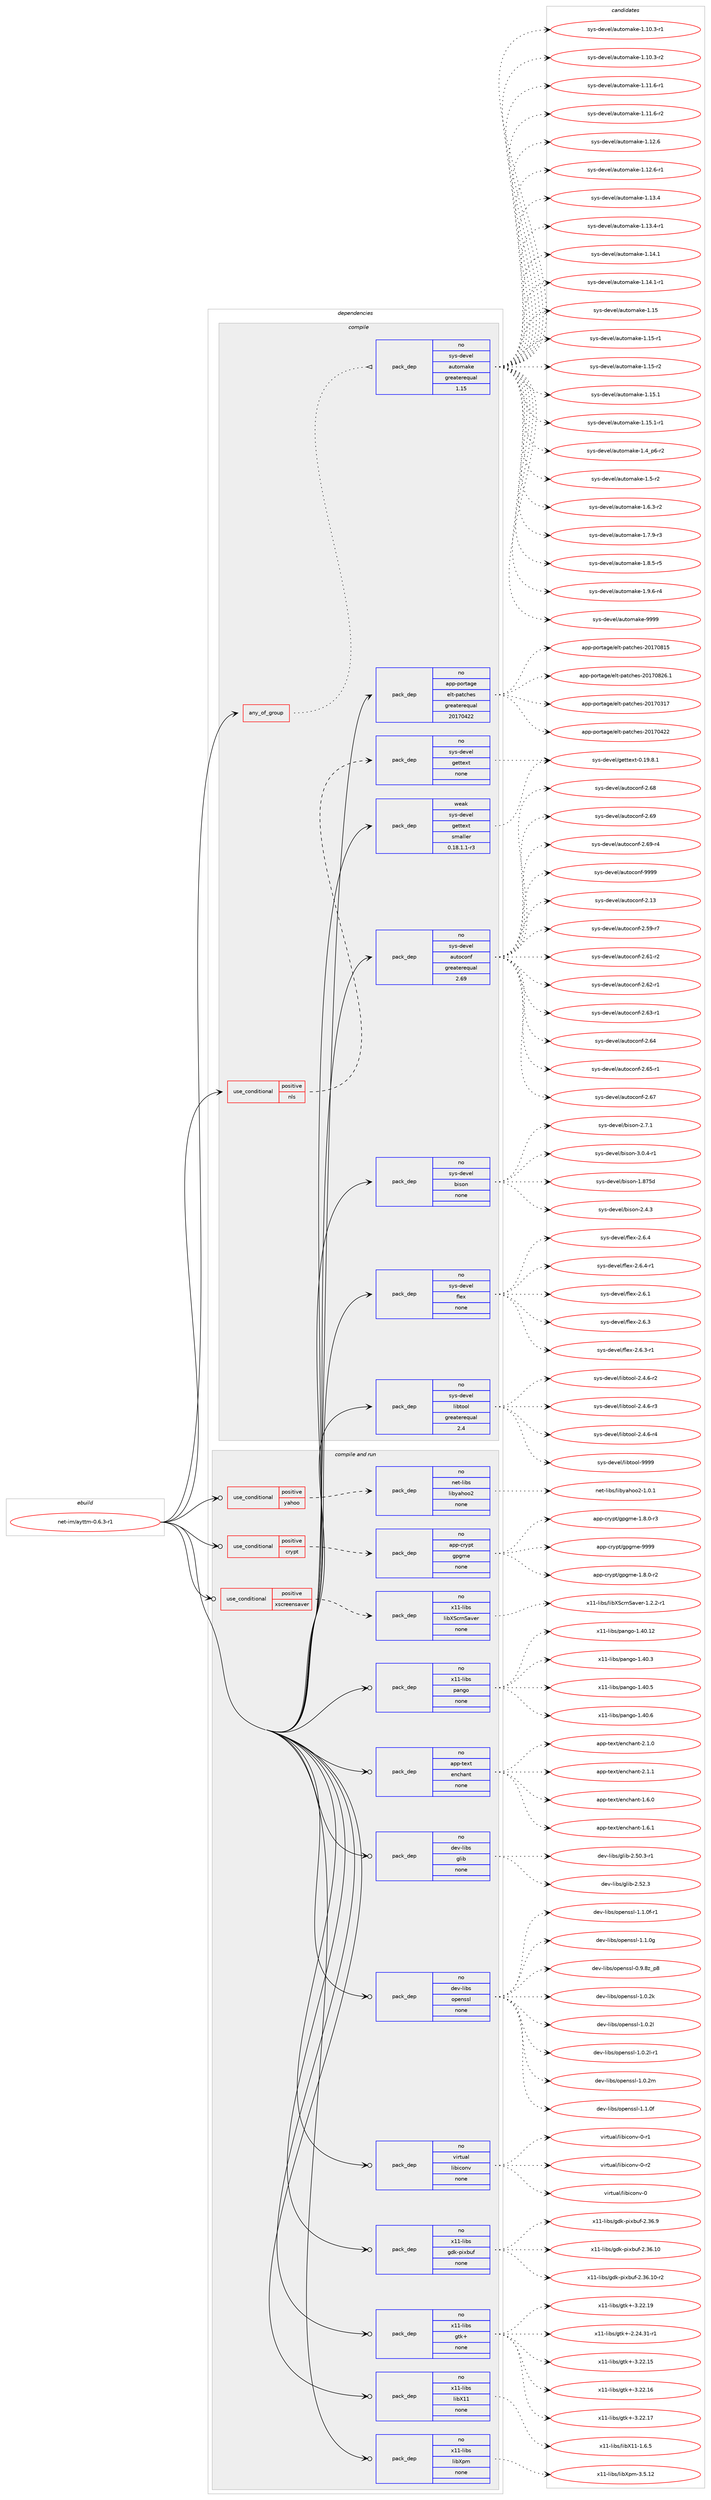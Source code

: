 digraph prolog {

# *************
# Graph options
# *************

newrank=true;
concentrate=true;
compound=true;
graph [rankdir=LR,fontname=Helvetica,fontsize=10,ranksep=1.5];#, ranksep=2.5, nodesep=0.2];
edge  [arrowhead=vee];
node  [fontname=Helvetica,fontsize=10];

# **********
# The ebuild
# **********

subgraph cluster_leftcol {
color=gray;
rank=same;
label=<<i>ebuild</i>>;
id [label="net-im/ayttm-0.6.3-r1", color=red, width=4, href="../net-im/ayttm-0.6.3-r1.svg"];
}

# ****************
# The dependencies
# ****************

subgraph cluster_midcol {
color=gray;
label=<<i>dependencies</i>>;
subgraph cluster_compile {
fillcolor="#eeeeee";
style=filled;
label=<<i>compile</i>>;
subgraph any6635 {
dependency411499 [label=<<TABLE BORDER="0" CELLBORDER="1" CELLSPACING="0" CELLPADDING="4"><TR><TD CELLPADDING="10">any_of_group</TD></TR></TABLE>>, shape=none, color=red];subgraph pack302832 {
dependency411500 [label=<<TABLE BORDER="0" CELLBORDER="1" CELLSPACING="0" CELLPADDING="4" WIDTH="220"><TR><TD ROWSPAN="6" CELLPADDING="30">pack_dep</TD></TR><TR><TD WIDTH="110">no</TD></TR><TR><TD>sys-devel</TD></TR><TR><TD>automake</TD></TR><TR><TD>greaterequal</TD></TR><TR><TD>1.15</TD></TR></TABLE>>, shape=none, color=blue];
}
dependency411499:e -> dependency411500:w [weight=20,style="dotted",arrowhead="oinv"];
}
id:e -> dependency411499:w [weight=20,style="solid",arrowhead="vee"];
subgraph cond101844 {
dependency411501 [label=<<TABLE BORDER="0" CELLBORDER="1" CELLSPACING="0" CELLPADDING="4"><TR><TD ROWSPAN="3" CELLPADDING="10">use_conditional</TD></TR><TR><TD>positive</TD></TR><TR><TD>nls</TD></TR></TABLE>>, shape=none, color=red];
subgraph pack302833 {
dependency411502 [label=<<TABLE BORDER="0" CELLBORDER="1" CELLSPACING="0" CELLPADDING="4" WIDTH="220"><TR><TD ROWSPAN="6" CELLPADDING="30">pack_dep</TD></TR><TR><TD WIDTH="110">no</TD></TR><TR><TD>sys-devel</TD></TR><TR><TD>gettext</TD></TR><TR><TD>none</TD></TR><TR><TD></TD></TR></TABLE>>, shape=none, color=blue];
}
dependency411501:e -> dependency411502:w [weight=20,style="dashed",arrowhead="vee"];
}
id:e -> dependency411501:w [weight=20,style="solid",arrowhead="vee"];
subgraph pack302834 {
dependency411503 [label=<<TABLE BORDER="0" CELLBORDER="1" CELLSPACING="0" CELLPADDING="4" WIDTH="220"><TR><TD ROWSPAN="6" CELLPADDING="30">pack_dep</TD></TR><TR><TD WIDTH="110">no</TD></TR><TR><TD>app-portage</TD></TR><TR><TD>elt-patches</TD></TR><TR><TD>greaterequal</TD></TR><TR><TD>20170422</TD></TR></TABLE>>, shape=none, color=blue];
}
id:e -> dependency411503:w [weight=20,style="solid",arrowhead="vee"];
subgraph pack302835 {
dependency411504 [label=<<TABLE BORDER="0" CELLBORDER="1" CELLSPACING="0" CELLPADDING="4" WIDTH="220"><TR><TD ROWSPAN="6" CELLPADDING="30">pack_dep</TD></TR><TR><TD WIDTH="110">no</TD></TR><TR><TD>sys-devel</TD></TR><TR><TD>autoconf</TD></TR><TR><TD>greaterequal</TD></TR><TR><TD>2.69</TD></TR></TABLE>>, shape=none, color=blue];
}
id:e -> dependency411504:w [weight=20,style="solid",arrowhead="vee"];
subgraph pack302836 {
dependency411505 [label=<<TABLE BORDER="0" CELLBORDER="1" CELLSPACING="0" CELLPADDING="4" WIDTH="220"><TR><TD ROWSPAN="6" CELLPADDING="30">pack_dep</TD></TR><TR><TD WIDTH="110">no</TD></TR><TR><TD>sys-devel</TD></TR><TR><TD>bison</TD></TR><TR><TD>none</TD></TR><TR><TD></TD></TR></TABLE>>, shape=none, color=blue];
}
id:e -> dependency411505:w [weight=20,style="solid",arrowhead="vee"];
subgraph pack302837 {
dependency411506 [label=<<TABLE BORDER="0" CELLBORDER="1" CELLSPACING="0" CELLPADDING="4" WIDTH="220"><TR><TD ROWSPAN="6" CELLPADDING="30">pack_dep</TD></TR><TR><TD WIDTH="110">no</TD></TR><TR><TD>sys-devel</TD></TR><TR><TD>flex</TD></TR><TR><TD>none</TD></TR><TR><TD></TD></TR></TABLE>>, shape=none, color=blue];
}
id:e -> dependency411506:w [weight=20,style="solid",arrowhead="vee"];
subgraph pack302838 {
dependency411507 [label=<<TABLE BORDER="0" CELLBORDER="1" CELLSPACING="0" CELLPADDING="4" WIDTH="220"><TR><TD ROWSPAN="6" CELLPADDING="30">pack_dep</TD></TR><TR><TD WIDTH="110">no</TD></TR><TR><TD>sys-devel</TD></TR><TR><TD>libtool</TD></TR><TR><TD>greaterequal</TD></TR><TR><TD>2.4</TD></TR></TABLE>>, shape=none, color=blue];
}
id:e -> dependency411507:w [weight=20,style="solid",arrowhead="vee"];
subgraph pack302839 {
dependency411508 [label=<<TABLE BORDER="0" CELLBORDER="1" CELLSPACING="0" CELLPADDING="4" WIDTH="220"><TR><TD ROWSPAN="6" CELLPADDING="30">pack_dep</TD></TR><TR><TD WIDTH="110">weak</TD></TR><TR><TD>sys-devel</TD></TR><TR><TD>gettext</TD></TR><TR><TD>smaller</TD></TR><TR><TD>0.18.1.1-r3</TD></TR></TABLE>>, shape=none, color=blue];
}
id:e -> dependency411508:w [weight=20,style="solid",arrowhead="vee"];
}
subgraph cluster_compileandrun {
fillcolor="#eeeeee";
style=filled;
label=<<i>compile and run</i>>;
subgraph cond101845 {
dependency411509 [label=<<TABLE BORDER="0" CELLBORDER="1" CELLSPACING="0" CELLPADDING="4"><TR><TD ROWSPAN="3" CELLPADDING="10">use_conditional</TD></TR><TR><TD>positive</TD></TR><TR><TD>crypt</TD></TR></TABLE>>, shape=none, color=red];
subgraph pack302840 {
dependency411510 [label=<<TABLE BORDER="0" CELLBORDER="1" CELLSPACING="0" CELLPADDING="4" WIDTH="220"><TR><TD ROWSPAN="6" CELLPADDING="30">pack_dep</TD></TR><TR><TD WIDTH="110">no</TD></TR><TR><TD>app-crypt</TD></TR><TR><TD>gpgme</TD></TR><TR><TD>none</TD></TR><TR><TD></TD></TR></TABLE>>, shape=none, color=blue];
}
dependency411509:e -> dependency411510:w [weight=20,style="dashed",arrowhead="vee"];
}
id:e -> dependency411509:w [weight=20,style="solid",arrowhead="odotvee"];
subgraph cond101846 {
dependency411511 [label=<<TABLE BORDER="0" CELLBORDER="1" CELLSPACING="0" CELLPADDING="4"><TR><TD ROWSPAN="3" CELLPADDING="10">use_conditional</TD></TR><TR><TD>positive</TD></TR><TR><TD>xscreensaver</TD></TR></TABLE>>, shape=none, color=red];
subgraph pack302841 {
dependency411512 [label=<<TABLE BORDER="0" CELLBORDER="1" CELLSPACING="0" CELLPADDING="4" WIDTH="220"><TR><TD ROWSPAN="6" CELLPADDING="30">pack_dep</TD></TR><TR><TD WIDTH="110">no</TD></TR><TR><TD>x11-libs</TD></TR><TR><TD>libXScrnSaver</TD></TR><TR><TD>none</TD></TR><TR><TD></TD></TR></TABLE>>, shape=none, color=blue];
}
dependency411511:e -> dependency411512:w [weight=20,style="dashed",arrowhead="vee"];
}
id:e -> dependency411511:w [weight=20,style="solid",arrowhead="odotvee"];
subgraph cond101847 {
dependency411513 [label=<<TABLE BORDER="0" CELLBORDER="1" CELLSPACING="0" CELLPADDING="4"><TR><TD ROWSPAN="3" CELLPADDING="10">use_conditional</TD></TR><TR><TD>positive</TD></TR><TR><TD>yahoo</TD></TR></TABLE>>, shape=none, color=red];
subgraph pack302842 {
dependency411514 [label=<<TABLE BORDER="0" CELLBORDER="1" CELLSPACING="0" CELLPADDING="4" WIDTH="220"><TR><TD ROWSPAN="6" CELLPADDING="30">pack_dep</TD></TR><TR><TD WIDTH="110">no</TD></TR><TR><TD>net-libs</TD></TR><TR><TD>libyahoo2</TD></TR><TR><TD>none</TD></TR><TR><TD></TD></TR></TABLE>>, shape=none, color=blue];
}
dependency411513:e -> dependency411514:w [weight=20,style="dashed",arrowhead="vee"];
}
id:e -> dependency411513:w [weight=20,style="solid",arrowhead="odotvee"];
subgraph pack302843 {
dependency411515 [label=<<TABLE BORDER="0" CELLBORDER="1" CELLSPACING="0" CELLPADDING="4" WIDTH="220"><TR><TD ROWSPAN="6" CELLPADDING="30">pack_dep</TD></TR><TR><TD WIDTH="110">no</TD></TR><TR><TD>app-text</TD></TR><TR><TD>enchant</TD></TR><TR><TD>none</TD></TR><TR><TD></TD></TR></TABLE>>, shape=none, color=blue];
}
id:e -> dependency411515:w [weight=20,style="solid",arrowhead="odotvee"];
subgraph pack302844 {
dependency411516 [label=<<TABLE BORDER="0" CELLBORDER="1" CELLSPACING="0" CELLPADDING="4" WIDTH="220"><TR><TD ROWSPAN="6" CELLPADDING="30">pack_dep</TD></TR><TR><TD WIDTH="110">no</TD></TR><TR><TD>dev-libs</TD></TR><TR><TD>glib</TD></TR><TR><TD>none</TD></TR><TR><TD></TD></TR></TABLE>>, shape=none, color=blue];
}
id:e -> dependency411516:w [weight=20,style="solid",arrowhead="odotvee"];
subgraph pack302845 {
dependency411517 [label=<<TABLE BORDER="0" CELLBORDER="1" CELLSPACING="0" CELLPADDING="4" WIDTH="220"><TR><TD ROWSPAN="6" CELLPADDING="30">pack_dep</TD></TR><TR><TD WIDTH="110">no</TD></TR><TR><TD>dev-libs</TD></TR><TR><TD>openssl</TD></TR><TR><TD>none</TD></TR><TR><TD></TD></TR></TABLE>>, shape=none, color=blue];
}
id:e -> dependency411517:w [weight=20,style="solid",arrowhead="odotvee"];
subgraph pack302846 {
dependency411518 [label=<<TABLE BORDER="0" CELLBORDER="1" CELLSPACING="0" CELLPADDING="4" WIDTH="220"><TR><TD ROWSPAN="6" CELLPADDING="30">pack_dep</TD></TR><TR><TD WIDTH="110">no</TD></TR><TR><TD>virtual</TD></TR><TR><TD>libiconv</TD></TR><TR><TD>none</TD></TR><TR><TD></TD></TR></TABLE>>, shape=none, color=blue];
}
id:e -> dependency411518:w [weight=20,style="solid",arrowhead="odotvee"];
subgraph pack302847 {
dependency411519 [label=<<TABLE BORDER="0" CELLBORDER="1" CELLSPACING="0" CELLPADDING="4" WIDTH="220"><TR><TD ROWSPAN="6" CELLPADDING="30">pack_dep</TD></TR><TR><TD WIDTH="110">no</TD></TR><TR><TD>x11-libs</TD></TR><TR><TD>gdk-pixbuf</TD></TR><TR><TD>none</TD></TR><TR><TD></TD></TR></TABLE>>, shape=none, color=blue];
}
id:e -> dependency411519:w [weight=20,style="solid",arrowhead="odotvee"];
subgraph pack302848 {
dependency411520 [label=<<TABLE BORDER="0" CELLBORDER="1" CELLSPACING="0" CELLPADDING="4" WIDTH="220"><TR><TD ROWSPAN="6" CELLPADDING="30">pack_dep</TD></TR><TR><TD WIDTH="110">no</TD></TR><TR><TD>x11-libs</TD></TR><TR><TD>gtk+</TD></TR><TR><TD>none</TD></TR><TR><TD></TD></TR></TABLE>>, shape=none, color=blue];
}
id:e -> dependency411520:w [weight=20,style="solid",arrowhead="odotvee"];
subgraph pack302849 {
dependency411521 [label=<<TABLE BORDER="0" CELLBORDER="1" CELLSPACING="0" CELLPADDING="4" WIDTH="220"><TR><TD ROWSPAN="6" CELLPADDING="30">pack_dep</TD></TR><TR><TD WIDTH="110">no</TD></TR><TR><TD>x11-libs</TD></TR><TR><TD>libX11</TD></TR><TR><TD>none</TD></TR><TR><TD></TD></TR></TABLE>>, shape=none, color=blue];
}
id:e -> dependency411521:w [weight=20,style="solid",arrowhead="odotvee"];
subgraph pack302850 {
dependency411522 [label=<<TABLE BORDER="0" CELLBORDER="1" CELLSPACING="0" CELLPADDING="4" WIDTH="220"><TR><TD ROWSPAN="6" CELLPADDING="30">pack_dep</TD></TR><TR><TD WIDTH="110">no</TD></TR><TR><TD>x11-libs</TD></TR><TR><TD>libXpm</TD></TR><TR><TD>none</TD></TR><TR><TD></TD></TR></TABLE>>, shape=none, color=blue];
}
id:e -> dependency411522:w [weight=20,style="solid",arrowhead="odotvee"];
subgraph pack302851 {
dependency411523 [label=<<TABLE BORDER="0" CELLBORDER="1" CELLSPACING="0" CELLPADDING="4" WIDTH="220"><TR><TD ROWSPAN="6" CELLPADDING="30">pack_dep</TD></TR><TR><TD WIDTH="110">no</TD></TR><TR><TD>x11-libs</TD></TR><TR><TD>pango</TD></TR><TR><TD>none</TD></TR><TR><TD></TD></TR></TABLE>>, shape=none, color=blue];
}
id:e -> dependency411523:w [weight=20,style="solid",arrowhead="odotvee"];
}
subgraph cluster_run {
fillcolor="#eeeeee";
style=filled;
label=<<i>run</i>>;
}
}

# **************
# The candidates
# **************

subgraph cluster_choices {
rank=same;
color=gray;
label=<<i>candidates</i>>;

subgraph choice302832 {
color=black;
nodesep=1;
choice11512111545100101118101108479711711611110997107101454946494846514511449 [label="sys-devel/automake-1.10.3-r1", color=red, width=4,href="../sys-devel/automake-1.10.3-r1.svg"];
choice11512111545100101118101108479711711611110997107101454946494846514511450 [label="sys-devel/automake-1.10.3-r2", color=red, width=4,href="../sys-devel/automake-1.10.3-r2.svg"];
choice11512111545100101118101108479711711611110997107101454946494946544511449 [label="sys-devel/automake-1.11.6-r1", color=red, width=4,href="../sys-devel/automake-1.11.6-r1.svg"];
choice11512111545100101118101108479711711611110997107101454946494946544511450 [label="sys-devel/automake-1.11.6-r2", color=red, width=4,href="../sys-devel/automake-1.11.6-r2.svg"];
choice1151211154510010111810110847971171161111099710710145494649504654 [label="sys-devel/automake-1.12.6", color=red, width=4,href="../sys-devel/automake-1.12.6.svg"];
choice11512111545100101118101108479711711611110997107101454946495046544511449 [label="sys-devel/automake-1.12.6-r1", color=red, width=4,href="../sys-devel/automake-1.12.6-r1.svg"];
choice1151211154510010111810110847971171161111099710710145494649514652 [label="sys-devel/automake-1.13.4", color=red, width=4,href="../sys-devel/automake-1.13.4.svg"];
choice11512111545100101118101108479711711611110997107101454946495146524511449 [label="sys-devel/automake-1.13.4-r1", color=red, width=4,href="../sys-devel/automake-1.13.4-r1.svg"];
choice1151211154510010111810110847971171161111099710710145494649524649 [label="sys-devel/automake-1.14.1", color=red, width=4,href="../sys-devel/automake-1.14.1.svg"];
choice11512111545100101118101108479711711611110997107101454946495246494511449 [label="sys-devel/automake-1.14.1-r1", color=red, width=4,href="../sys-devel/automake-1.14.1-r1.svg"];
choice115121115451001011181011084797117116111109971071014549464953 [label="sys-devel/automake-1.15", color=red, width=4,href="../sys-devel/automake-1.15.svg"];
choice1151211154510010111810110847971171161111099710710145494649534511449 [label="sys-devel/automake-1.15-r1", color=red, width=4,href="../sys-devel/automake-1.15-r1.svg"];
choice1151211154510010111810110847971171161111099710710145494649534511450 [label="sys-devel/automake-1.15-r2", color=red, width=4,href="../sys-devel/automake-1.15-r2.svg"];
choice1151211154510010111810110847971171161111099710710145494649534649 [label="sys-devel/automake-1.15.1", color=red, width=4,href="../sys-devel/automake-1.15.1.svg"];
choice11512111545100101118101108479711711611110997107101454946495346494511449 [label="sys-devel/automake-1.15.1-r1", color=red, width=4,href="../sys-devel/automake-1.15.1-r1.svg"];
choice115121115451001011181011084797117116111109971071014549465295112544511450 [label="sys-devel/automake-1.4_p6-r2", color=red, width=4,href="../sys-devel/automake-1.4_p6-r2.svg"];
choice11512111545100101118101108479711711611110997107101454946534511450 [label="sys-devel/automake-1.5-r2", color=red, width=4,href="../sys-devel/automake-1.5-r2.svg"];
choice115121115451001011181011084797117116111109971071014549465446514511450 [label="sys-devel/automake-1.6.3-r2", color=red, width=4,href="../sys-devel/automake-1.6.3-r2.svg"];
choice115121115451001011181011084797117116111109971071014549465546574511451 [label="sys-devel/automake-1.7.9-r3", color=red, width=4,href="../sys-devel/automake-1.7.9-r3.svg"];
choice115121115451001011181011084797117116111109971071014549465646534511453 [label="sys-devel/automake-1.8.5-r5", color=red, width=4,href="../sys-devel/automake-1.8.5-r5.svg"];
choice115121115451001011181011084797117116111109971071014549465746544511452 [label="sys-devel/automake-1.9.6-r4", color=red, width=4,href="../sys-devel/automake-1.9.6-r4.svg"];
choice115121115451001011181011084797117116111109971071014557575757 [label="sys-devel/automake-9999", color=red, width=4,href="../sys-devel/automake-9999.svg"];
dependency411500:e -> choice11512111545100101118101108479711711611110997107101454946494846514511449:w [style=dotted,weight="100"];
dependency411500:e -> choice11512111545100101118101108479711711611110997107101454946494846514511450:w [style=dotted,weight="100"];
dependency411500:e -> choice11512111545100101118101108479711711611110997107101454946494946544511449:w [style=dotted,weight="100"];
dependency411500:e -> choice11512111545100101118101108479711711611110997107101454946494946544511450:w [style=dotted,weight="100"];
dependency411500:e -> choice1151211154510010111810110847971171161111099710710145494649504654:w [style=dotted,weight="100"];
dependency411500:e -> choice11512111545100101118101108479711711611110997107101454946495046544511449:w [style=dotted,weight="100"];
dependency411500:e -> choice1151211154510010111810110847971171161111099710710145494649514652:w [style=dotted,weight="100"];
dependency411500:e -> choice11512111545100101118101108479711711611110997107101454946495146524511449:w [style=dotted,weight="100"];
dependency411500:e -> choice1151211154510010111810110847971171161111099710710145494649524649:w [style=dotted,weight="100"];
dependency411500:e -> choice11512111545100101118101108479711711611110997107101454946495246494511449:w [style=dotted,weight="100"];
dependency411500:e -> choice115121115451001011181011084797117116111109971071014549464953:w [style=dotted,weight="100"];
dependency411500:e -> choice1151211154510010111810110847971171161111099710710145494649534511449:w [style=dotted,weight="100"];
dependency411500:e -> choice1151211154510010111810110847971171161111099710710145494649534511450:w [style=dotted,weight="100"];
dependency411500:e -> choice1151211154510010111810110847971171161111099710710145494649534649:w [style=dotted,weight="100"];
dependency411500:e -> choice11512111545100101118101108479711711611110997107101454946495346494511449:w [style=dotted,weight="100"];
dependency411500:e -> choice115121115451001011181011084797117116111109971071014549465295112544511450:w [style=dotted,weight="100"];
dependency411500:e -> choice11512111545100101118101108479711711611110997107101454946534511450:w [style=dotted,weight="100"];
dependency411500:e -> choice115121115451001011181011084797117116111109971071014549465446514511450:w [style=dotted,weight="100"];
dependency411500:e -> choice115121115451001011181011084797117116111109971071014549465546574511451:w [style=dotted,weight="100"];
dependency411500:e -> choice115121115451001011181011084797117116111109971071014549465646534511453:w [style=dotted,weight="100"];
dependency411500:e -> choice115121115451001011181011084797117116111109971071014549465746544511452:w [style=dotted,weight="100"];
dependency411500:e -> choice115121115451001011181011084797117116111109971071014557575757:w [style=dotted,weight="100"];
}
subgraph choice302833 {
color=black;
nodesep=1;
choice1151211154510010111810110847103101116116101120116454846495746564649 [label="sys-devel/gettext-0.19.8.1", color=red, width=4,href="../sys-devel/gettext-0.19.8.1.svg"];
dependency411502:e -> choice1151211154510010111810110847103101116116101120116454846495746564649:w [style=dotted,weight="100"];
}
subgraph choice302834 {
color=black;
nodesep=1;
choice97112112451121111141169710310147101108116451129711699104101115455048495548514955 [label="app-portage/elt-patches-20170317", color=red, width=4,href="../app-portage/elt-patches-20170317.svg"];
choice97112112451121111141169710310147101108116451129711699104101115455048495548525050 [label="app-portage/elt-patches-20170422", color=red, width=4,href="../app-portage/elt-patches-20170422.svg"];
choice97112112451121111141169710310147101108116451129711699104101115455048495548564953 [label="app-portage/elt-patches-20170815", color=red, width=4,href="../app-portage/elt-patches-20170815.svg"];
choice971121124511211111411697103101471011081164511297116991041011154550484955485650544649 [label="app-portage/elt-patches-20170826.1", color=red, width=4,href="../app-portage/elt-patches-20170826.1.svg"];
dependency411503:e -> choice97112112451121111141169710310147101108116451129711699104101115455048495548514955:w [style=dotted,weight="100"];
dependency411503:e -> choice97112112451121111141169710310147101108116451129711699104101115455048495548525050:w [style=dotted,weight="100"];
dependency411503:e -> choice97112112451121111141169710310147101108116451129711699104101115455048495548564953:w [style=dotted,weight="100"];
dependency411503:e -> choice971121124511211111411697103101471011081164511297116991041011154550484955485650544649:w [style=dotted,weight="100"];
}
subgraph choice302835 {
color=black;
nodesep=1;
choice115121115451001011181011084797117116111991111101024550464951 [label="sys-devel/autoconf-2.13", color=red, width=4,href="../sys-devel/autoconf-2.13.svg"];
choice1151211154510010111810110847971171161119911111010245504653574511455 [label="sys-devel/autoconf-2.59-r7", color=red, width=4,href="../sys-devel/autoconf-2.59-r7.svg"];
choice1151211154510010111810110847971171161119911111010245504654494511450 [label="sys-devel/autoconf-2.61-r2", color=red, width=4,href="../sys-devel/autoconf-2.61-r2.svg"];
choice1151211154510010111810110847971171161119911111010245504654504511449 [label="sys-devel/autoconf-2.62-r1", color=red, width=4,href="../sys-devel/autoconf-2.62-r1.svg"];
choice1151211154510010111810110847971171161119911111010245504654514511449 [label="sys-devel/autoconf-2.63-r1", color=red, width=4,href="../sys-devel/autoconf-2.63-r1.svg"];
choice115121115451001011181011084797117116111991111101024550465452 [label="sys-devel/autoconf-2.64", color=red, width=4,href="../sys-devel/autoconf-2.64.svg"];
choice1151211154510010111810110847971171161119911111010245504654534511449 [label="sys-devel/autoconf-2.65-r1", color=red, width=4,href="../sys-devel/autoconf-2.65-r1.svg"];
choice115121115451001011181011084797117116111991111101024550465455 [label="sys-devel/autoconf-2.67", color=red, width=4,href="../sys-devel/autoconf-2.67.svg"];
choice115121115451001011181011084797117116111991111101024550465456 [label="sys-devel/autoconf-2.68", color=red, width=4,href="../sys-devel/autoconf-2.68.svg"];
choice115121115451001011181011084797117116111991111101024550465457 [label="sys-devel/autoconf-2.69", color=red, width=4,href="../sys-devel/autoconf-2.69.svg"];
choice1151211154510010111810110847971171161119911111010245504654574511452 [label="sys-devel/autoconf-2.69-r4", color=red, width=4,href="../sys-devel/autoconf-2.69-r4.svg"];
choice115121115451001011181011084797117116111991111101024557575757 [label="sys-devel/autoconf-9999", color=red, width=4,href="../sys-devel/autoconf-9999.svg"];
dependency411504:e -> choice115121115451001011181011084797117116111991111101024550464951:w [style=dotted,weight="100"];
dependency411504:e -> choice1151211154510010111810110847971171161119911111010245504653574511455:w [style=dotted,weight="100"];
dependency411504:e -> choice1151211154510010111810110847971171161119911111010245504654494511450:w [style=dotted,weight="100"];
dependency411504:e -> choice1151211154510010111810110847971171161119911111010245504654504511449:w [style=dotted,weight="100"];
dependency411504:e -> choice1151211154510010111810110847971171161119911111010245504654514511449:w [style=dotted,weight="100"];
dependency411504:e -> choice115121115451001011181011084797117116111991111101024550465452:w [style=dotted,weight="100"];
dependency411504:e -> choice1151211154510010111810110847971171161119911111010245504654534511449:w [style=dotted,weight="100"];
dependency411504:e -> choice115121115451001011181011084797117116111991111101024550465455:w [style=dotted,weight="100"];
dependency411504:e -> choice115121115451001011181011084797117116111991111101024550465456:w [style=dotted,weight="100"];
dependency411504:e -> choice115121115451001011181011084797117116111991111101024550465457:w [style=dotted,weight="100"];
dependency411504:e -> choice1151211154510010111810110847971171161119911111010245504654574511452:w [style=dotted,weight="100"];
dependency411504:e -> choice115121115451001011181011084797117116111991111101024557575757:w [style=dotted,weight="100"];
}
subgraph choice302836 {
color=black;
nodesep=1;
choice115121115451001011181011084798105115111110454946565553100 [label="sys-devel/bison-1.875d", color=red, width=4,href="../sys-devel/bison-1.875d.svg"];
choice115121115451001011181011084798105115111110455046524651 [label="sys-devel/bison-2.4.3", color=red, width=4,href="../sys-devel/bison-2.4.3.svg"];
choice115121115451001011181011084798105115111110455046554649 [label="sys-devel/bison-2.7.1", color=red, width=4,href="../sys-devel/bison-2.7.1.svg"];
choice1151211154510010111810110847981051151111104551464846524511449 [label="sys-devel/bison-3.0.4-r1", color=red, width=4,href="../sys-devel/bison-3.0.4-r1.svg"];
dependency411505:e -> choice115121115451001011181011084798105115111110454946565553100:w [style=dotted,weight="100"];
dependency411505:e -> choice115121115451001011181011084798105115111110455046524651:w [style=dotted,weight="100"];
dependency411505:e -> choice115121115451001011181011084798105115111110455046554649:w [style=dotted,weight="100"];
dependency411505:e -> choice1151211154510010111810110847981051151111104551464846524511449:w [style=dotted,weight="100"];
}
subgraph choice302837 {
color=black;
nodesep=1;
choice1151211154510010111810110847102108101120455046544649 [label="sys-devel/flex-2.6.1", color=red, width=4,href="../sys-devel/flex-2.6.1.svg"];
choice1151211154510010111810110847102108101120455046544651 [label="sys-devel/flex-2.6.3", color=red, width=4,href="../sys-devel/flex-2.6.3.svg"];
choice11512111545100101118101108471021081011204550465446514511449 [label="sys-devel/flex-2.6.3-r1", color=red, width=4,href="../sys-devel/flex-2.6.3-r1.svg"];
choice1151211154510010111810110847102108101120455046544652 [label="sys-devel/flex-2.6.4", color=red, width=4,href="../sys-devel/flex-2.6.4.svg"];
choice11512111545100101118101108471021081011204550465446524511449 [label="sys-devel/flex-2.6.4-r1", color=red, width=4,href="../sys-devel/flex-2.6.4-r1.svg"];
dependency411506:e -> choice1151211154510010111810110847102108101120455046544649:w [style=dotted,weight="100"];
dependency411506:e -> choice1151211154510010111810110847102108101120455046544651:w [style=dotted,weight="100"];
dependency411506:e -> choice11512111545100101118101108471021081011204550465446514511449:w [style=dotted,weight="100"];
dependency411506:e -> choice1151211154510010111810110847102108101120455046544652:w [style=dotted,weight="100"];
dependency411506:e -> choice11512111545100101118101108471021081011204550465446524511449:w [style=dotted,weight="100"];
}
subgraph choice302838 {
color=black;
nodesep=1;
choice1151211154510010111810110847108105981161111111084550465246544511450 [label="sys-devel/libtool-2.4.6-r2", color=red, width=4,href="../sys-devel/libtool-2.4.6-r2.svg"];
choice1151211154510010111810110847108105981161111111084550465246544511451 [label="sys-devel/libtool-2.4.6-r3", color=red, width=4,href="../sys-devel/libtool-2.4.6-r3.svg"];
choice1151211154510010111810110847108105981161111111084550465246544511452 [label="sys-devel/libtool-2.4.6-r4", color=red, width=4,href="../sys-devel/libtool-2.4.6-r4.svg"];
choice1151211154510010111810110847108105981161111111084557575757 [label="sys-devel/libtool-9999", color=red, width=4,href="../sys-devel/libtool-9999.svg"];
dependency411507:e -> choice1151211154510010111810110847108105981161111111084550465246544511450:w [style=dotted,weight="100"];
dependency411507:e -> choice1151211154510010111810110847108105981161111111084550465246544511451:w [style=dotted,weight="100"];
dependency411507:e -> choice1151211154510010111810110847108105981161111111084550465246544511452:w [style=dotted,weight="100"];
dependency411507:e -> choice1151211154510010111810110847108105981161111111084557575757:w [style=dotted,weight="100"];
}
subgraph choice302839 {
color=black;
nodesep=1;
choice1151211154510010111810110847103101116116101120116454846495746564649 [label="sys-devel/gettext-0.19.8.1", color=red, width=4,href="../sys-devel/gettext-0.19.8.1.svg"];
dependency411508:e -> choice1151211154510010111810110847103101116116101120116454846495746564649:w [style=dotted,weight="100"];
}
subgraph choice302840 {
color=black;
nodesep=1;
choice971121124599114121112116471031121031091014549465646484511450 [label="app-crypt/gpgme-1.8.0-r2", color=red, width=4,href="../app-crypt/gpgme-1.8.0-r2.svg"];
choice971121124599114121112116471031121031091014549465646484511451 [label="app-crypt/gpgme-1.8.0-r3", color=red, width=4,href="../app-crypt/gpgme-1.8.0-r3.svg"];
choice971121124599114121112116471031121031091014557575757 [label="app-crypt/gpgme-9999", color=red, width=4,href="../app-crypt/gpgme-9999.svg"];
dependency411510:e -> choice971121124599114121112116471031121031091014549465646484511450:w [style=dotted,weight="100"];
dependency411510:e -> choice971121124599114121112116471031121031091014549465646484511451:w [style=dotted,weight="100"];
dependency411510:e -> choice971121124599114121112116471031121031091014557575757:w [style=dotted,weight="100"];
}
subgraph choice302841 {
color=black;
nodesep=1;
choice12049494510810598115471081059888839911411083971181011144549465046504511449 [label="x11-libs/libXScrnSaver-1.2.2-r1", color=red, width=4,href="../x11-libs/libXScrnSaver-1.2.2-r1.svg"];
dependency411512:e -> choice12049494510810598115471081059888839911411083971181011144549465046504511449:w [style=dotted,weight="100"];
}
subgraph choice302842 {
color=black;
nodesep=1;
choice110101116451081059811547108105981219710411111150454946484649 [label="net-libs/libyahoo2-1.0.1", color=red, width=4,href="../net-libs/libyahoo2-1.0.1.svg"];
dependency411514:e -> choice110101116451081059811547108105981219710411111150454946484649:w [style=dotted,weight="100"];
}
subgraph choice302843 {
color=black;
nodesep=1;
choice9711211245116101120116471011109910497110116454946544648 [label="app-text/enchant-1.6.0", color=red, width=4,href="../app-text/enchant-1.6.0.svg"];
choice9711211245116101120116471011109910497110116454946544649 [label="app-text/enchant-1.6.1", color=red, width=4,href="../app-text/enchant-1.6.1.svg"];
choice9711211245116101120116471011109910497110116455046494648 [label="app-text/enchant-2.1.0", color=red, width=4,href="../app-text/enchant-2.1.0.svg"];
choice9711211245116101120116471011109910497110116455046494649 [label="app-text/enchant-2.1.1", color=red, width=4,href="../app-text/enchant-2.1.1.svg"];
dependency411515:e -> choice9711211245116101120116471011109910497110116454946544648:w [style=dotted,weight="100"];
dependency411515:e -> choice9711211245116101120116471011109910497110116454946544649:w [style=dotted,weight="100"];
dependency411515:e -> choice9711211245116101120116471011109910497110116455046494648:w [style=dotted,weight="100"];
dependency411515:e -> choice9711211245116101120116471011109910497110116455046494649:w [style=dotted,weight="100"];
}
subgraph choice302844 {
color=black;
nodesep=1;
choice10010111845108105981154710310810598455046534846514511449 [label="dev-libs/glib-2.50.3-r1", color=red, width=4,href="../dev-libs/glib-2.50.3-r1.svg"];
choice1001011184510810598115471031081059845504653504651 [label="dev-libs/glib-2.52.3", color=red, width=4,href="../dev-libs/glib-2.52.3.svg"];
dependency411516:e -> choice10010111845108105981154710310810598455046534846514511449:w [style=dotted,weight="100"];
dependency411516:e -> choice1001011184510810598115471031081059845504653504651:w [style=dotted,weight="100"];
}
subgraph choice302845 {
color=black;
nodesep=1;
choice1001011184510810598115471111121011101151151084548465746561229511256 [label="dev-libs/openssl-0.9.8z_p8", color=red, width=4,href="../dev-libs/openssl-0.9.8z_p8.svg"];
choice100101118451081059811547111112101110115115108454946484650107 [label="dev-libs/openssl-1.0.2k", color=red, width=4,href="../dev-libs/openssl-1.0.2k.svg"];
choice100101118451081059811547111112101110115115108454946484650108 [label="dev-libs/openssl-1.0.2l", color=red, width=4,href="../dev-libs/openssl-1.0.2l.svg"];
choice1001011184510810598115471111121011101151151084549464846501084511449 [label="dev-libs/openssl-1.0.2l-r1", color=red, width=4,href="../dev-libs/openssl-1.0.2l-r1.svg"];
choice100101118451081059811547111112101110115115108454946484650109 [label="dev-libs/openssl-1.0.2m", color=red, width=4,href="../dev-libs/openssl-1.0.2m.svg"];
choice100101118451081059811547111112101110115115108454946494648102 [label="dev-libs/openssl-1.1.0f", color=red, width=4,href="../dev-libs/openssl-1.1.0f.svg"];
choice1001011184510810598115471111121011101151151084549464946481024511449 [label="dev-libs/openssl-1.1.0f-r1", color=red, width=4,href="../dev-libs/openssl-1.1.0f-r1.svg"];
choice100101118451081059811547111112101110115115108454946494648103 [label="dev-libs/openssl-1.1.0g", color=red, width=4,href="../dev-libs/openssl-1.1.0g.svg"];
dependency411517:e -> choice1001011184510810598115471111121011101151151084548465746561229511256:w [style=dotted,weight="100"];
dependency411517:e -> choice100101118451081059811547111112101110115115108454946484650107:w [style=dotted,weight="100"];
dependency411517:e -> choice100101118451081059811547111112101110115115108454946484650108:w [style=dotted,weight="100"];
dependency411517:e -> choice1001011184510810598115471111121011101151151084549464846501084511449:w [style=dotted,weight="100"];
dependency411517:e -> choice100101118451081059811547111112101110115115108454946484650109:w [style=dotted,weight="100"];
dependency411517:e -> choice100101118451081059811547111112101110115115108454946494648102:w [style=dotted,weight="100"];
dependency411517:e -> choice1001011184510810598115471111121011101151151084549464946481024511449:w [style=dotted,weight="100"];
dependency411517:e -> choice100101118451081059811547111112101110115115108454946494648103:w [style=dotted,weight="100"];
}
subgraph choice302846 {
color=black;
nodesep=1;
choice118105114116117971084710810598105991111101184548 [label="virtual/libiconv-0", color=red, width=4,href="../virtual/libiconv-0.svg"];
choice1181051141161179710847108105981059911111011845484511449 [label="virtual/libiconv-0-r1", color=red, width=4,href="../virtual/libiconv-0-r1.svg"];
choice1181051141161179710847108105981059911111011845484511450 [label="virtual/libiconv-0-r2", color=red, width=4,href="../virtual/libiconv-0-r2.svg"];
dependency411518:e -> choice118105114116117971084710810598105991111101184548:w [style=dotted,weight="100"];
dependency411518:e -> choice1181051141161179710847108105981059911111011845484511449:w [style=dotted,weight="100"];
dependency411518:e -> choice1181051141161179710847108105981059911111011845484511450:w [style=dotted,weight="100"];
}
subgraph choice302847 {
color=black;
nodesep=1;
choice120494945108105981154710310010745112105120981171024550465154464948 [label="x11-libs/gdk-pixbuf-2.36.10", color=red, width=4,href="../x11-libs/gdk-pixbuf-2.36.10.svg"];
choice1204949451081059811547103100107451121051209811710245504651544649484511450 [label="x11-libs/gdk-pixbuf-2.36.10-r2", color=red, width=4,href="../x11-libs/gdk-pixbuf-2.36.10-r2.svg"];
choice1204949451081059811547103100107451121051209811710245504651544657 [label="x11-libs/gdk-pixbuf-2.36.9", color=red, width=4,href="../x11-libs/gdk-pixbuf-2.36.9.svg"];
dependency411519:e -> choice120494945108105981154710310010745112105120981171024550465154464948:w [style=dotted,weight="100"];
dependency411519:e -> choice1204949451081059811547103100107451121051209811710245504651544649484511450:w [style=dotted,weight="100"];
dependency411519:e -> choice1204949451081059811547103100107451121051209811710245504651544657:w [style=dotted,weight="100"];
}
subgraph choice302848 {
color=black;
nodesep=1;
choice12049494510810598115471031161074345504650524651494511449 [label="x11-libs/gtk+-2.24.31-r1", color=red, width=4,href="../x11-libs/gtk+-2.24.31-r1.svg"];
choice1204949451081059811547103116107434551465050464953 [label="x11-libs/gtk+-3.22.15", color=red, width=4,href="../x11-libs/gtk+-3.22.15.svg"];
choice1204949451081059811547103116107434551465050464954 [label="x11-libs/gtk+-3.22.16", color=red, width=4,href="../x11-libs/gtk+-3.22.16.svg"];
choice1204949451081059811547103116107434551465050464955 [label="x11-libs/gtk+-3.22.17", color=red, width=4,href="../x11-libs/gtk+-3.22.17.svg"];
choice1204949451081059811547103116107434551465050464957 [label="x11-libs/gtk+-3.22.19", color=red, width=4,href="../x11-libs/gtk+-3.22.19.svg"];
dependency411520:e -> choice12049494510810598115471031161074345504650524651494511449:w [style=dotted,weight="100"];
dependency411520:e -> choice1204949451081059811547103116107434551465050464953:w [style=dotted,weight="100"];
dependency411520:e -> choice1204949451081059811547103116107434551465050464954:w [style=dotted,weight="100"];
dependency411520:e -> choice1204949451081059811547103116107434551465050464955:w [style=dotted,weight="100"];
dependency411520:e -> choice1204949451081059811547103116107434551465050464957:w [style=dotted,weight="100"];
}
subgraph choice302849 {
color=black;
nodesep=1;
choice120494945108105981154710810598884949454946544653 [label="x11-libs/libX11-1.6.5", color=red, width=4,href="../x11-libs/libX11-1.6.5.svg"];
dependency411521:e -> choice120494945108105981154710810598884949454946544653:w [style=dotted,weight="100"];
}
subgraph choice302850 {
color=black;
nodesep=1;
choice1204949451081059811547108105988811210945514653464950 [label="x11-libs/libXpm-3.5.12", color=red, width=4,href="../x11-libs/libXpm-3.5.12.svg"];
dependency411522:e -> choice1204949451081059811547108105988811210945514653464950:w [style=dotted,weight="100"];
}
subgraph choice302851 {
color=black;
nodesep=1;
choice1204949451081059811547112971101031114549465248464950 [label="x11-libs/pango-1.40.12", color=red, width=4,href="../x11-libs/pango-1.40.12.svg"];
choice12049494510810598115471129711010311145494652484651 [label="x11-libs/pango-1.40.3", color=red, width=4,href="../x11-libs/pango-1.40.3.svg"];
choice12049494510810598115471129711010311145494652484653 [label="x11-libs/pango-1.40.5", color=red, width=4,href="../x11-libs/pango-1.40.5.svg"];
choice12049494510810598115471129711010311145494652484654 [label="x11-libs/pango-1.40.6", color=red, width=4,href="../x11-libs/pango-1.40.6.svg"];
dependency411523:e -> choice1204949451081059811547112971101031114549465248464950:w [style=dotted,weight="100"];
dependency411523:e -> choice12049494510810598115471129711010311145494652484651:w [style=dotted,weight="100"];
dependency411523:e -> choice12049494510810598115471129711010311145494652484653:w [style=dotted,weight="100"];
dependency411523:e -> choice12049494510810598115471129711010311145494652484654:w [style=dotted,weight="100"];
}
}

}
